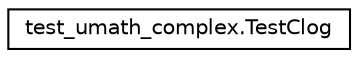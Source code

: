 digraph "Graphical Class Hierarchy"
{
 // LATEX_PDF_SIZE
  edge [fontname="Helvetica",fontsize="10",labelfontname="Helvetica",labelfontsize="10"];
  node [fontname="Helvetica",fontsize="10",shape=record];
  rankdir="LR";
  Node0 [label="test_umath_complex.TestClog",height=0.2,width=0.4,color="black", fillcolor="white", style="filled",URL="$classtest__umath__complex_1_1TestClog.html",tooltip=" "];
}

